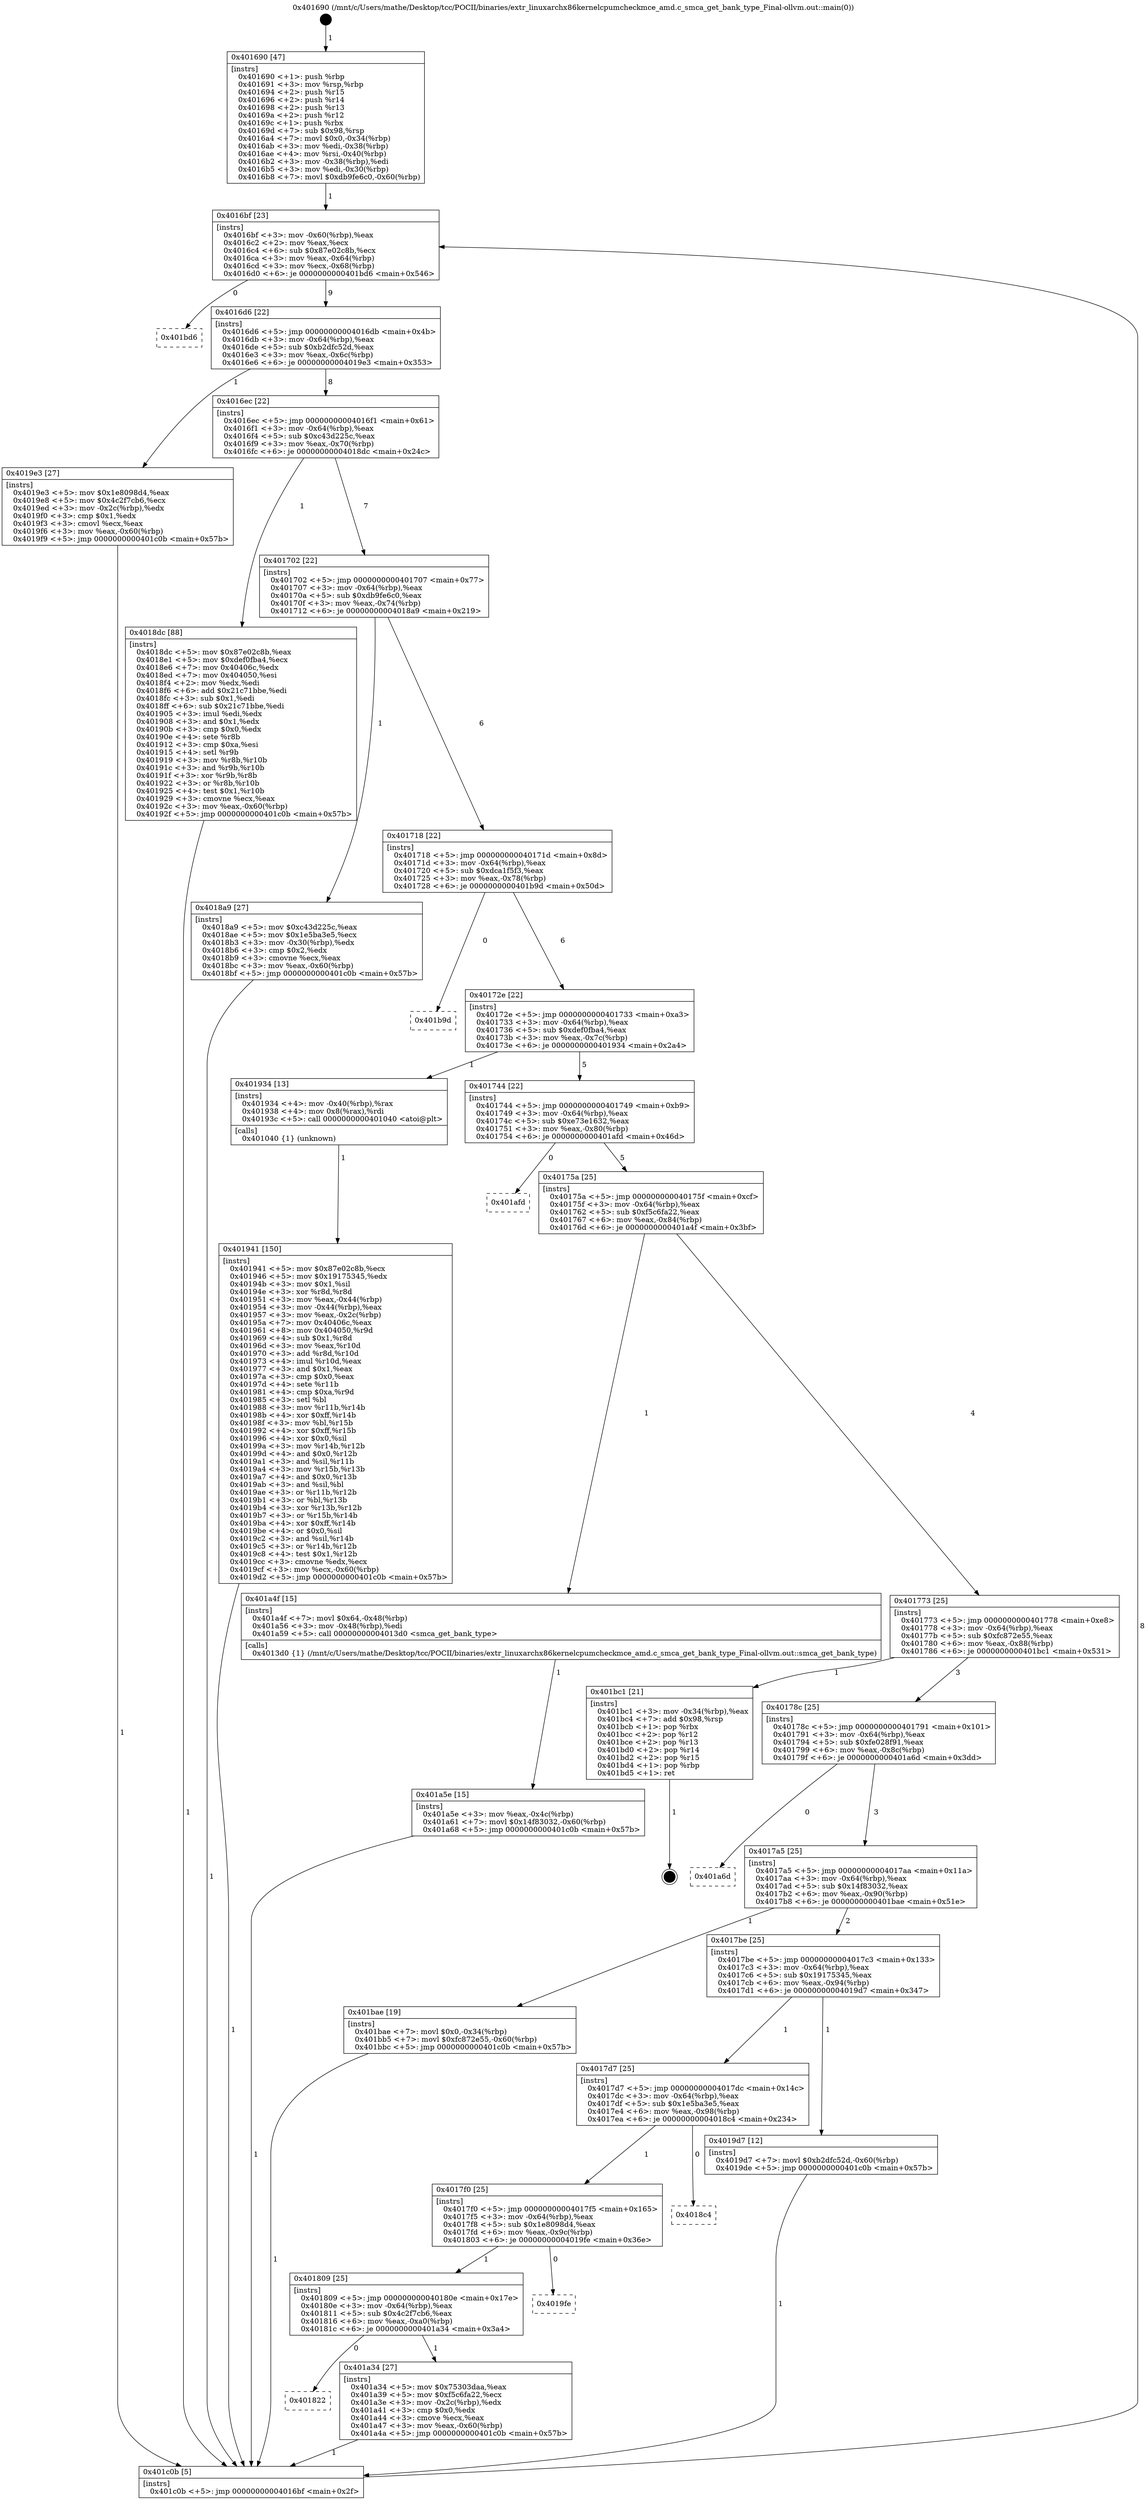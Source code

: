 digraph "0x401690" {
  label = "0x401690 (/mnt/c/Users/mathe/Desktop/tcc/POCII/binaries/extr_linuxarchx86kernelcpumcheckmce_amd.c_smca_get_bank_type_Final-ollvm.out::main(0))"
  labelloc = "t"
  node[shape=record]

  Entry [label="",width=0.3,height=0.3,shape=circle,fillcolor=black,style=filled]
  "0x4016bf" [label="{
     0x4016bf [23]\l
     | [instrs]\l
     &nbsp;&nbsp;0x4016bf \<+3\>: mov -0x60(%rbp),%eax\l
     &nbsp;&nbsp;0x4016c2 \<+2\>: mov %eax,%ecx\l
     &nbsp;&nbsp;0x4016c4 \<+6\>: sub $0x87e02c8b,%ecx\l
     &nbsp;&nbsp;0x4016ca \<+3\>: mov %eax,-0x64(%rbp)\l
     &nbsp;&nbsp;0x4016cd \<+3\>: mov %ecx,-0x68(%rbp)\l
     &nbsp;&nbsp;0x4016d0 \<+6\>: je 0000000000401bd6 \<main+0x546\>\l
  }"]
  "0x401bd6" [label="{
     0x401bd6\l
  }", style=dashed]
  "0x4016d6" [label="{
     0x4016d6 [22]\l
     | [instrs]\l
     &nbsp;&nbsp;0x4016d6 \<+5\>: jmp 00000000004016db \<main+0x4b\>\l
     &nbsp;&nbsp;0x4016db \<+3\>: mov -0x64(%rbp),%eax\l
     &nbsp;&nbsp;0x4016de \<+5\>: sub $0xb2dfc52d,%eax\l
     &nbsp;&nbsp;0x4016e3 \<+3\>: mov %eax,-0x6c(%rbp)\l
     &nbsp;&nbsp;0x4016e6 \<+6\>: je 00000000004019e3 \<main+0x353\>\l
  }"]
  Exit [label="",width=0.3,height=0.3,shape=circle,fillcolor=black,style=filled,peripheries=2]
  "0x4019e3" [label="{
     0x4019e3 [27]\l
     | [instrs]\l
     &nbsp;&nbsp;0x4019e3 \<+5\>: mov $0x1e8098d4,%eax\l
     &nbsp;&nbsp;0x4019e8 \<+5\>: mov $0x4c2f7cb6,%ecx\l
     &nbsp;&nbsp;0x4019ed \<+3\>: mov -0x2c(%rbp),%edx\l
     &nbsp;&nbsp;0x4019f0 \<+3\>: cmp $0x1,%edx\l
     &nbsp;&nbsp;0x4019f3 \<+3\>: cmovl %ecx,%eax\l
     &nbsp;&nbsp;0x4019f6 \<+3\>: mov %eax,-0x60(%rbp)\l
     &nbsp;&nbsp;0x4019f9 \<+5\>: jmp 0000000000401c0b \<main+0x57b\>\l
  }"]
  "0x4016ec" [label="{
     0x4016ec [22]\l
     | [instrs]\l
     &nbsp;&nbsp;0x4016ec \<+5\>: jmp 00000000004016f1 \<main+0x61\>\l
     &nbsp;&nbsp;0x4016f1 \<+3\>: mov -0x64(%rbp),%eax\l
     &nbsp;&nbsp;0x4016f4 \<+5\>: sub $0xc43d225c,%eax\l
     &nbsp;&nbsp;0x4016f9 \<+3\>: mov %eax,-0x70(%rbp)\l
     &nbsp;&nbsp;0x4016fc \<+6\>: je 00000000004018dc \<main+0x24c\>\l
  }"]
  "0x401a5e" [label="{
     0x401a5e [15]\l
     | [instrs]\l
     &nbsp;&nbsp;0x401a5e \<+3\>: mov %eax,-0x4c(%rbp)\l
     &nbsp;&nbsp;0x401a61 \<+7\>: movl $0x14f83032,-0x60(%rbp)\l
     &nbsp;&nbsp;0x401a68 \<+5\>: jmp 0000000000401c0b \<main+0x57b\>\l
  }"]
  "0x4018dc" [label="{
     0x4018dc [88]\l
     | [instrs]\l
     &nbsp;&nbsp;0x4018dc \<+5\>: mov $0x87e02c8b,%eax\l
     &nbsp;&nbsp;0x4018e1 \<+5\>: mov $0xdef0fba4,%ecx\l
     &nbsp;&nbsp;0x4018e6 \<+7\>: mov 0x40406c,%edx\l
     &nbsp;&nbsp;0x4018ed \<+7\>: mov 0x404050,%esi\l
     &nbsp;&nbsp;0x4018f4 \<+2\>: mov %edx,%edi\l
     &nbsp;&nbsp;0x4018f6 \<+6\>: add $0x21c71bbe,%edi\l
     &nbsp;&nbsp;0x4018fc \<+3\>: sub $0x1,%edi\l
     &nbsp;&nbsp;0x4018ff \<+6\>: sub $0x21c71bbe,%edi\l
     &nbsp;&nbsp;0x401905 \<+3\>: imul %edi,%edx\l
     &nbsp;&nbsp;0x401908 \<+3\>: and $0x1,%edx\l
     &nbsp;&nbsp;0x40190b \<+3\>: cmp $0x0,%edx\l
     &nbsp;&nbsp;0x40190e \<+4\>: sete %r8b\l
     &nbsp;&nbsp;0x401912 \<+3\>: cmp $0xa,%esi\l
     &nbsp;&nbsp;0x401915 \<+4\>: setl %r9b\l
     &nbsp;&nbsp;0x401919 \<+3\>: mov %r8b,%r10b\l
     &nbsp;&nbsp;0x40191c \<+3\>: and %r9b,%r10b\l
     &nbsp;&nbsp;0x40191f \<+3\>: xor %r9b,%r8b\l
     &nbsp;&nbsp;0x401922 \<+3\>: or %r8b,%r10b\l
     &nbsp;&nbsp;0x401925 \<+4\>: test $0x1,%r10b\l
     &nbsp;&nbsp;0x401929 \<+3\>: cmovne %ecx,%eax\l
     &nbsp;&nbsp;0x40192c \<+3\>: mov %eax,-0x60(%rbp)\l
     &nbsp;&nbsp;0x40192f \<+5\>: jmp 0000000000401c0b \<main+0x57b\>\l
  }"]
  "0x401702" [label="{
     0x401702 [22]\l
     | [instrs]\l
     &nbsp;&nbsp;0x401702 \<+5\>: jmp 0000000000401707 \<main+0x77\>\l
     &nbsp;&nbsp;0x401707 \<+3\>: mov -0x64(%rbp),%eax\l
     &nbsp;&nbsp;0x40170a \<+5\>: sub $0xdb9fe6c0,%eax\l
     &nbsp;&nbsp;0x40170f \<+3\>: mov %eax,-0x74(%rbp)\l
     &nbsp;&nbsp;0x401712 \<+6\>: je 00000000004018a9 \<main+0x219\>\l
  }"]
  "0x401822" [label="{
     0x401822\l
  }", style=dashed]
  "0x4018a9" [label="{
     0x4018a9 [27]\l
     | [instrs]\l
     &nbsp;&nbsp;0x4018a9 \<+5\>: mov $0xc43d225c,%eax\l
     &nbsp;&nbsp;0x4018ae \<+5\>: mov $0x1e5ba3e5,%ecx\l
     &nbsp;&nbsp;0x4018b3 \<+3\>: mov -0x30(%rbp),%edx\l
     &nbsp;&nbsp;0x4018b6 \<+3\>: cmp $0x2,%edx\l
     &nbsp;&nbsp;0x4018b9 \<+3\>: cmovne %ecx,%eax\l
     &nbsp;&nbsp;0x4018bc \<+3\>: mov %eax,-0x60(%rbp)\l
     &nbsp;&nbsp;0x4018bf \<+5\>: jmp 0000000000401c0b \<main+0x57b\>\l
  }"]
  "0x401718" [label="{
     0x401718 [22]\l
     | [instrs]\l
     &nbsp;&nbsp;0x401718 \<+5\>: jmp 000000000040171d \<main+0x8d\>\l
     &nbsp;&nbsp;0x40171d \<+3\>: mov -0x64(%rbp),%eax\l
     &nbsp;&nbsp;0x401720 \<+5\>: sub $0xdca1f5f3,%eax\l
     &nbsp;&nbsp;0x401725 \<+3\>: mov %eax,-0x78(%rbp)\l
     &nbsp;&nbsp;0x401728 \<+6\>: je 0000000000401b9d \<main+0x50d\>\l
  }"]
  "0x401c0b" [label="{
     0x401c0b [5]\l
     | [instrs]\l
     &nbsp;&nbsp;0x401c0b \<+5\>: jmp 00000000004016bf \<main+0x2f\>\l
  }"]
  "0x401690" [label="{
     0x401690 [47]\l
     | [instrs]\l
     &nbsp;&nbsp;0x401690 \<+1\>: push %rbp\l
     &nbsp;&nbsp;0x401691 \<+3\>: mov %rsp,%rbp\l
     &nbsp;&nbsp;0x401694 \<+2\>: push %r15\l
     &nbsp;&nbsp;0x401696 \<+2\>: push %r14\l
     &nbsp;&nbsp;0x401698 \<+2\>: push %r13\l
     &nbsp;&nbsp;0x40169a \<+2\>: push %r12\l
     &nbsp;&nbsp;0x40169c \<+1\>: push %rbx\l
     &nbsp;&nbsp;0x40169d \<+7\>: sub $0x98,%rsp\l
     &nbsp;&nbsp;0x4016a4 \<+7\>: movl $0x0,-0x34(%rbp)\l
     &nbsp;&nbsp;0x4016ab \<+3\>: mov %edi,-0x38(%rbp)\l
     &nbsp;&nbsp;0x4016ae \<+4\>: mov %rsi,-0x40(%rbp)\l
     &nbsp;&nbsp;0x4016b2 \<+3\>: mov -0x38(%rbp),%edi\l
     &nbsp;&nbsp;0x4016b5 \<+3\>: mov %edi,-0x30(%rbp)\l
     &nbsp;&nbsp;0x4016b8 \<+7\>: movl $0xdb9fe6c0,-0x60(%rbp)\l
  }"]
  "0x401a34" [label="{
     0x401a34 [27]\l
     | [instrs]\l
     &nbsp;&nbsp;0x401a34 \<+5\>: mov $0x75303daa,%eax\l
     &nbsp;&nbsp;0x401a39 \<+5\>: mov $0xf5c6fa22,%ecx\l
     &nbsp;&nbsp;0x401a3e \<+3\>: mov -0x2c(%rbp),%edx\l
     &nbsp;&nbsp;0x401a41 \<+3\>: cmp $0x0,%edx\l
     &nbsp;&nbsp;0x401a44 \<+3\>: cmove %ecx,%eax\l
     &nbsp;&nbsp;0x401a47 \<+3\>: mov %eax,-0x60(%rbp)\l
     &nbsp;&nbsp;0x401a4a \<+5\>: jmp 0000000000401c0b \<main+0x57b\>\l
  }"]
  "0x401b9d" [label="{
     0x401b9d\l
  }", style=dashed]
  "0x40172e" [label="{
     0x40172e [22]\l
     | [instrs]\l
     &nbsp;&nbsp;0x40172e \<+5\>: jmp 0000000000401733 \<main+0xa3\>\l
     &nbsp;&nbsp;0x401733 \<+3\>: mov -0x64(%rbp),%eax\l
     &nbsp;&nbsp;0x401736 \<+5\>: sub $0xdef0fba4,%eax\l
     &nbsp;&nbsp;0x40173b \<+3\>: mov %eax,-0x7c(%rbp)\l
     &nbsp;&nbsp;0x40173e \<+6\>: je 0000000000401934 \<main+0x2a4\>\l
  }"]
  "0x401809" [label="{
     0x401809 [25]\l
     | [instrs]\l
     &nbsp;&nbsp;0x401809 \<+5\>: jmp 000000000040180e \<main+0x17e\>\l
     &nbsp;&nbsp;0x40180e \<+3\>: mov -0x64(%rbp),%eax\l
     &nbsp;&nbsp;0x401811 \<+5\>: sub $0x4c2f7cb6,%eax\l
     &nbsp;&nbsp;0x401816 \<+6\>: mov %eax,-0xa0(%rbp)\l
     &nbsp;&nbsp;0x40181c \<+6\>: je 0000000000401a34 \<main+0x3a4\>\l
  }"]
  "0x401934" [label="{
     0x401934 [13]\l
     | [instrs]\l
     &nbsp;&nbsp;0x401934 \<+4\>: mov -0x40(%rbp),%rax\l
     &nbsp;&nbsp;0x401938 \<+4\>: mov 0x8(%rax),%rdi\l
     &nbsp;&nbsp;0x40193c \<+5\>: call 0000000000401040 \<atoi@plt\>\l
     | [calls]\l
     &nbsp;&nbsp;0x401040 \{1\} (unknown)\l
  }"]
  "0x401744" [label="{
     0x401744 [22]\l
     | [instrs]\l
     &nbsp;&nbsp;0x401744 \<+5\>: jmp 0000000000401749 \<main+0xb9\>\l
     &nbsp;&nbsp;0x401749 \<+3\>: mov -0x64(%rbp),%eax\l
     &nbsp;&nbsp;0x40174c \<+5\>: sub $0xe73e1632,%eax\l
     &nbsp;&nbsp;0x401751 \<+3\>: mov %eax,-0x80(%rbp)\l
     &nbsp;&nbsp;0x401754 \<+6\>: je 0000000000401afd \<main+0x46d\>\l
  }"]
  "0x401941" [label="{
     0x401941 [150]\l
     | [instrs]\l
     &nbsp;&nbsp;0x401941 \<+5\>: mov $0x87e02c8b,%ecx\l
     &nbsp;&nbsp;0x401946 \<+5\>: mov $0x19175345,%edx\l
     &nbsp;&nbsp;0x40194b \<+3\>: mov $0x1,%sil\l
     &nbsp;&nbsp;0x40194e \<+3\>: xor %r8d,%r8d\l
     &nbsp;&nbsp;0x401951 \<+3\>: mov %eax,-0x44(%rbp)\l
     &nbsp;&nbsp;0x401954 \<+3\>: mov -0x44(%rbp),%eax\l
     &nbsp;&nbsp;0x401957 \<+3\>: mov %eax,-0x2c(%rbp)\l
     &nbsp;&nbsp;0x40195a \<+7\>: mov 0x40406c,%eax\l
     &nbsp;&nbsp;0x401961 \<+8\>: mov 0x404050,%r9d\l
     &nbsp;&nbsp;0x401969 \<+4\>: sub $0x1,%r8d\l
     &nbsp;&nbsp;0x40196d \<+3\>: mov %eax,%r10d\l
     &nbsp;&nbsp;0x401970 \<+3\>: add %r8d,%r10d\l
     &nbsp;&nbsp;0x401973 \<+4\>: imul %r10d,%eax\l
     &nbsp;&nbsp;0x401977 \<+3\>: and $0x1,%eax\l
     &nbsp;&nbsp;0x40197a \<+3\>: cmp $0x0,%eax\l
     &nbsp;&nbsp;0x40197d \<+4\>: sete %r11b\l
     &nbsp;&nbsp;0x401981 \<+4\>: cmp $0xa,%r9d\l
     &nbsp;&nbsp;0x401985 \<+3\>: setl %bl\l
     &nbsp;&nbsp;0x401988 \<+3\>: mov %r11b,%r14b\l
     &nbsp;&nbsp;0x40198b \<+4\>: xor $0xff,%r14b\l
     &nbsp;&nbsp;0x40198f \<+3\>: mov %bl,%r15b\l
     &nbsp;&nbsp;0x401992 \<+4\>: xor $0xff,%r15b\l
     &nbsp;&nbsp;0x401996 \<+4\>: xor $0x0,%sil\l
     &nbsp;&nbsp;0x40199a \<+3\>: mov %r14b,%r12b\l
     &nbsp;&nbsp;0x40199d \<+4\>: and $0x0,%r12b\l
     &nbsp;&nbsp;0x4019a1 \<+3\>: and %sil,%r11b\l
     &nbsp;&nbsp;0x4019a4 \<+3\>: mov %r15b,%r13b\l
     &nbsp;&nbsp;0x4019a7 \<+4\>: and $0x0,%r13b\l
     &nbsp;&nbsp;0x4019ab \<+3\>: and %sil,%bl\l
     &nbsp;&nbsp;0x4019ae \<+3\>: or %r11b,%r12b\l
     &nbsp;&nbsp;0x4019b1 \<+3\>: or %bl,%r13b\l
     &nbsp;&nbsp;0x4019b4 \<+3\>: xor %r13b,%r12b\l
     &nbsp;&nbsp;0x4019b7 \<+3\>: or %r15b,%r14b\l
     &nbsp;&nbsp;0x4019ba \<+4\>: xor $0xff,%r14b\l
     &nbsp;&nbsp;0x4019be \<+4\>: or $0x0,%sil\l
     &nbsp;&nbsp;0x4019c2 \<+3\>: and %sil,%r14b\l
     &nbsp;&nbsp;0x4019c5 \<+3\>: or %r14b,%r12b\l
     &nbsp;&nbsp;0x4019c8 \<+4\>: test $0x1,%r12b\l
     &nbsp;&nbsp;0x4019cc \<+3\>: cmovne %edx,%ecx\l
     &nbsp;&nbsp;0x4019cf \<+3\>: mov %ecx,-0x60(%rbp)\l
     &nbsp;&nbsp;0x4019d2 \<+5\>: jmp 0000000000401c0b \<main+0x57b\>\l
  }"]
  "0x4019fe" [label="{
     0x4019fe\l
  }", style=dashed]
  "0x401afd" [label="{
     0x401afd\l
  }", style=dashed]
  "0x40175a" [label="{
     0x40175a [25]\l
     | [instrs]\l
     &nbsp;&nbsp;0x40175a \<+5\>: jmp 000000000040175f \<main+0xcf\>\l
     &nbsp;&nbsp;0x40175f \<+3\>: mov -0x64(%rbp),%eax\l
     &nbsp;&nbsp;0x401762 \<+5\>: sub $0xf5c6fa22,%eax\l
     &nbsp;&nbsp;0x401767 \<+6\>: mov %eax,-0x84(%rbp)\l
     &nbsp;&nbsp;0x40176d \<+6\>: je 0000000000401a4f \<main+0x3bf\>\l
  }"]
  "0x4017f0" [label="{
     0x4017f0 [25]\l
     | [instrs]\l
     &nbsp;&nbsp;0x4017f0 \<+5\>: jmp 00000000004017f5 \<main+0x165\>\l
     &nbsp;&nbsp;0x4017f5 \<+3\>: mov -0x64(%rbp),%eax\l
     &nbsp;&nbsp;0x4017f8 \<+5\>: sub $0x1e8098d4,%eax\l
     &nbsp;&nbsp;0x4017fd \<+6\>: mov %eax,-0x9c(%rbp)\l
     &nbsp;&nbsp;0x401803 \<+6\>: je 00000000004019fe \<main+0x36e\>\l
  }"]
  "0x401a4f" [label="{
     0x401a4f [15]\l
     | [instrs]\l
     &nbsp;&nbsp;0x401a4f \<+7\>: movl $0x64,-0x48(%rbp)\l
     &nbsp;&nbsp;0x401a56 \<+3\>: mov -0x48(%rbp),%edi\l
     &nbsp;&nbsp;0x401a59 \<+5\>: call 00000000004013d0 \<smca_get_bank_type\>\l
     | [calls]\l
     &nbsp;&nbsp;0x4013d0 \{1\} (/mnt/c/Users/mathe/Desktop/tcc/POCII/binaries/extr_linuxarchx86kernelcpumcheckmce_amd.c_smca_get_bank_type_Final-ollvm.out::smca_get_bank_type)\l
  }"]
  "0x401773" [label="{
     0x401773 [25]\l
     | [instrs]\l
     &nbsp;&nbsp;0x401773 \<+5\>: jmp 0000000000401778 \<main+0xe8\>\l
     &nbsp;&nbsp;0x401778 \<+3\>: mov -0x64(%rbp),%eax\l
     &nbsp;&nbsp;0x40177b \<+5\>: sub $0xfc872e55,%eax\l
     &nbsp;&nbsp;0x401780 \<+6\>: mov %eax,-0x88(%rbp)\l
     &nbsp;&nbsp;0x401786 \<+6\>: je 0000000000401bc1 \<main+0x531\>\l
  }"]
  "0x4018c4" [label="{
     0x4018c4\l
  }", style=dashed]
  "0x401bc1" [label="{
     0x401bc1 [21]\l
     | [instrs]\l
     &nbsp;&nbsp;0x401bc1 \<+3\>: mov -0x34(%rbp),%eax\l
     &nbsp;&nbsp;0x401bc4 \<+7\>: add $0x98,%rsp\l
     &nbsp;&nbsp;0x401bcb \<+1\>: pop %rbx\l
     &nbsp;&nbsp;0x401bcc \<+2\>: pop %r12\l
     &nbsp;&nbsp;0x401bce \<+2\>: pop %r13\l
     &nbsp;&nbsp;0x401bd0 \<+2\>: pop %r14\l
     &nbsp;&nbsp;0x401bd2 \<+2\>: pop %r15\l
     &nbsp;&nbsp;0x401bd4 \<+1\>: pop %rbp\l
     &nbsp;&nbsp;0x401bd5 \<+1\>: ret\l
  }"]
  "0x40178c" [label="{
     0x40178c [25]\l
     | [instrs]\l
     &nbsp;&nbsp;0x40178c \<+5\>: jmp 0000000000401791 \<main+0x101\>\l
     &nbsp;&nbsp;0x401791 \<+3\>: mov -0x64(%rbp),%eax\l
     &nbsp;&nbsp;0x401794 \<+5\>: sub $0xfe028f91,%eax\l
     &nbsp;&nbsp;0x401799 \<+6\>: mov %eax,-0x8c(%rbp)\l
     &nbsp;&nbsp;0x40179f \<+6\>: je 0000000000401a6d \<main+0x3dd\>\l
  }"]
  "0x4017d7" [label="{
     0x4017d7 [25]\l
     | [instrs]\l
     &nbsp;&nbsp;0x4017d7 \<+5\>: jmp 00000000004017dc \<main+0x14c\>\l
     &nbsp;&nbsp;0x4017dc \<+3\>: mov -0x64(%rbp),%eax\l
     &nbsp;&nbsp;0x4017df \<+5\>: sub $0x1e5ba3e5,%eax\l
     &nbsp;&nbsp;0x4017e4 \<+6\>: mov %eax,-0x98(%rbp)\l
     &nbsp;&nbsp;0x4017ea \<+6\>: je 00000000004018c4 \<main+0x234\>\l
  }"]
  "0x401a6d" [label="{
     0x401a6d\l
  }", style=dashed]
  "0x4017a5" [label="{
     0x4017a5 [25]\l
     | [instrs]\l
     &nbsp;&nbsp;0x4017a5 \<+5\>: jmp 00000000004017aa \<main+0x11a\>\l
     &nbsp;&nbsp;0x4017aa \<+3\>: mov -0x64(%rbp),%eax\l
     &nbsp;&nbsp;0x4017ad \<+5\>: sub $0x14f83032,%eax\l
     &nbsp;&nbsp;0x4017b2 \<+6\>: mov %eax,-0x90(%rbp)\l
     &nbsp;&nbsp;0x4017b8 \<+6\>: je 0000000000401bae \<main+0x51e\>\l
  }"]
  "0x4019d7" [label="{
     0x4019d7 [12]\l
     | [instrs]\l
     &nbsp;&nbsp;0x4019d7 \<+7\>: movl $0xb2dfc52d,-0x60(%rbp)\l
     &nbsp;&nbsp;0x4019de \<+5\>: jmp 0000000000401c0b \<main+0x57b\>\l
  }"]
  "0x401bae" [label="{
     0x401bae [19]\l
     | [instrs]\l
     &nbsp;&nbsp;0x401bae \<+7\>: movl $0x0,-0x34(%rbp)\l
     &nbsp;&nbsp;0x401bb5 \<+7\>: movl $0xfc872e55,-0x60(%rbp)\l
     &nbsp;&nbsp;0x401bbc \<+5\>: jmp 0000000000401c0b \<main+0x57b\>\l
  }"]
  "0x4017be" [label="{
     0x4017be [25]\l
     | [instrs]\l
     &nbsp;&nbsp;0x4017be \<+5\>: jmp 00000000004017c3 \<main+0x133\>\l
     &nbsp;&nbsp;0x4017c3 \<+3\>: mov -0x64(%rbp),%eax\l
     &nbsp;&nbsp;0x4017c6 \<+5\>: sub $0x19175345,%eax\l
     &nbsp;&nbsp;0x4017cb \<+6\>: mov %eax,-0x94(%rbp)\l
     &nbsp;&nbsp;0x4017d1 \<+6\>: je 00000000004019d7 \<main+0x347\>\l
  }"]
  Entry -> "0x401690" [label=" 1"]
  "0x4016bf" -> "0x401bd6" [label=" 0"]
  "0x4016bf" -> "0x4016d6" [label=" 9"]
  "0x401bc1" -> Exit [label=" 1"]
  "0x4016d6" -> "0x4019e3" [label=" 1"]
  "0x4016d6" -> "0x4016ec" [label=" 8"]
  "0x401bae" -> "0x401c0b" [label=" 1"]
  "0x4016ec" -> "0x4018dc" [label=" 1"]
  "0x4016ec" -> "0x401702" [label=" 7"]
  "0x401a5e" -> "0x401c0b" [label=" 1"]
  "0x401702" -> "0x4018a9" [label=" 1"]
  "0x401702" -> "0x401718" [label=" 6"]
  "0x4018a9" -> "0x401c0b" [label=" 1"]
  "0x401690" -> "0x4016bf" [label=" 1"]
  "0x401c0b" -> "0x4016bf" [label=" 8"]
  "0x4018dc" -> "0x401c0b" [label=" 1"]
  "0x401a4f" -> "0x401a5e" [label=" 1"]
  "0x401718" -> "0x401b9d" [label=" 0"]
  "0x401718" -> "0x40172e" [label=" 6"]
  "0x401a34" -> "0x401c0b" [label=" 1"]
  "0x40172e" -> "0x401934" [label=" 1"]
  "0x40172e" -> "0x401744" [label=" 5"]
  "0x401934" -> "0x401941" [label=" 1"]
  "0x401941" -> "0x401c0b" [label=" 1"]
  "0x401809" -> "0x401a34" [label=" 1"]
  "0x401744" -> "0x401afd" [label=" 0"]
  "0x401744" -> "0x40175a" [label=" 5"]
  "0x401809" -> "0x401822" [label=" 0"]
  "0x40175a" -> "0x401a4f" [label=" 1"]
  "0x40175a" -> "0x401773" [label=" 4"]
  "0x4017f0" -> "0x4019fe" [label=" 0"]
  "0x401773" -> "0x401bc1" [label=" 1"]
  "0x401773" -> "0x40178c" [label=" 3"]
  "0x4017f0" -> "0x401809" [label=" 1"]
  "0x40178c" -> "0x401a6d" [label=" 0"]
  "0x40178c" -> "0x4017a5" [label=" 3"]
  "0x4017d7" -> "0x4018c4" [label=" 0"]
  "0x4017a5" -> "0x401bae" [label=" 1"]
  "0x4017a5" -> "0x4017be" [label=" 2"]
  "0x4017d7" -> "0x4017f0" [label=" 1"]
  "0x4017be" -> "0x4019d7" [label=" 1"]
  "0x4017be" -> "0x4017d7" [label=" 1"]
  "0x4019d7" -> "0x401c0b" [label=" 1"]
  "0x4019e3" -> "0x401c0b" [label=" 1"]
}
